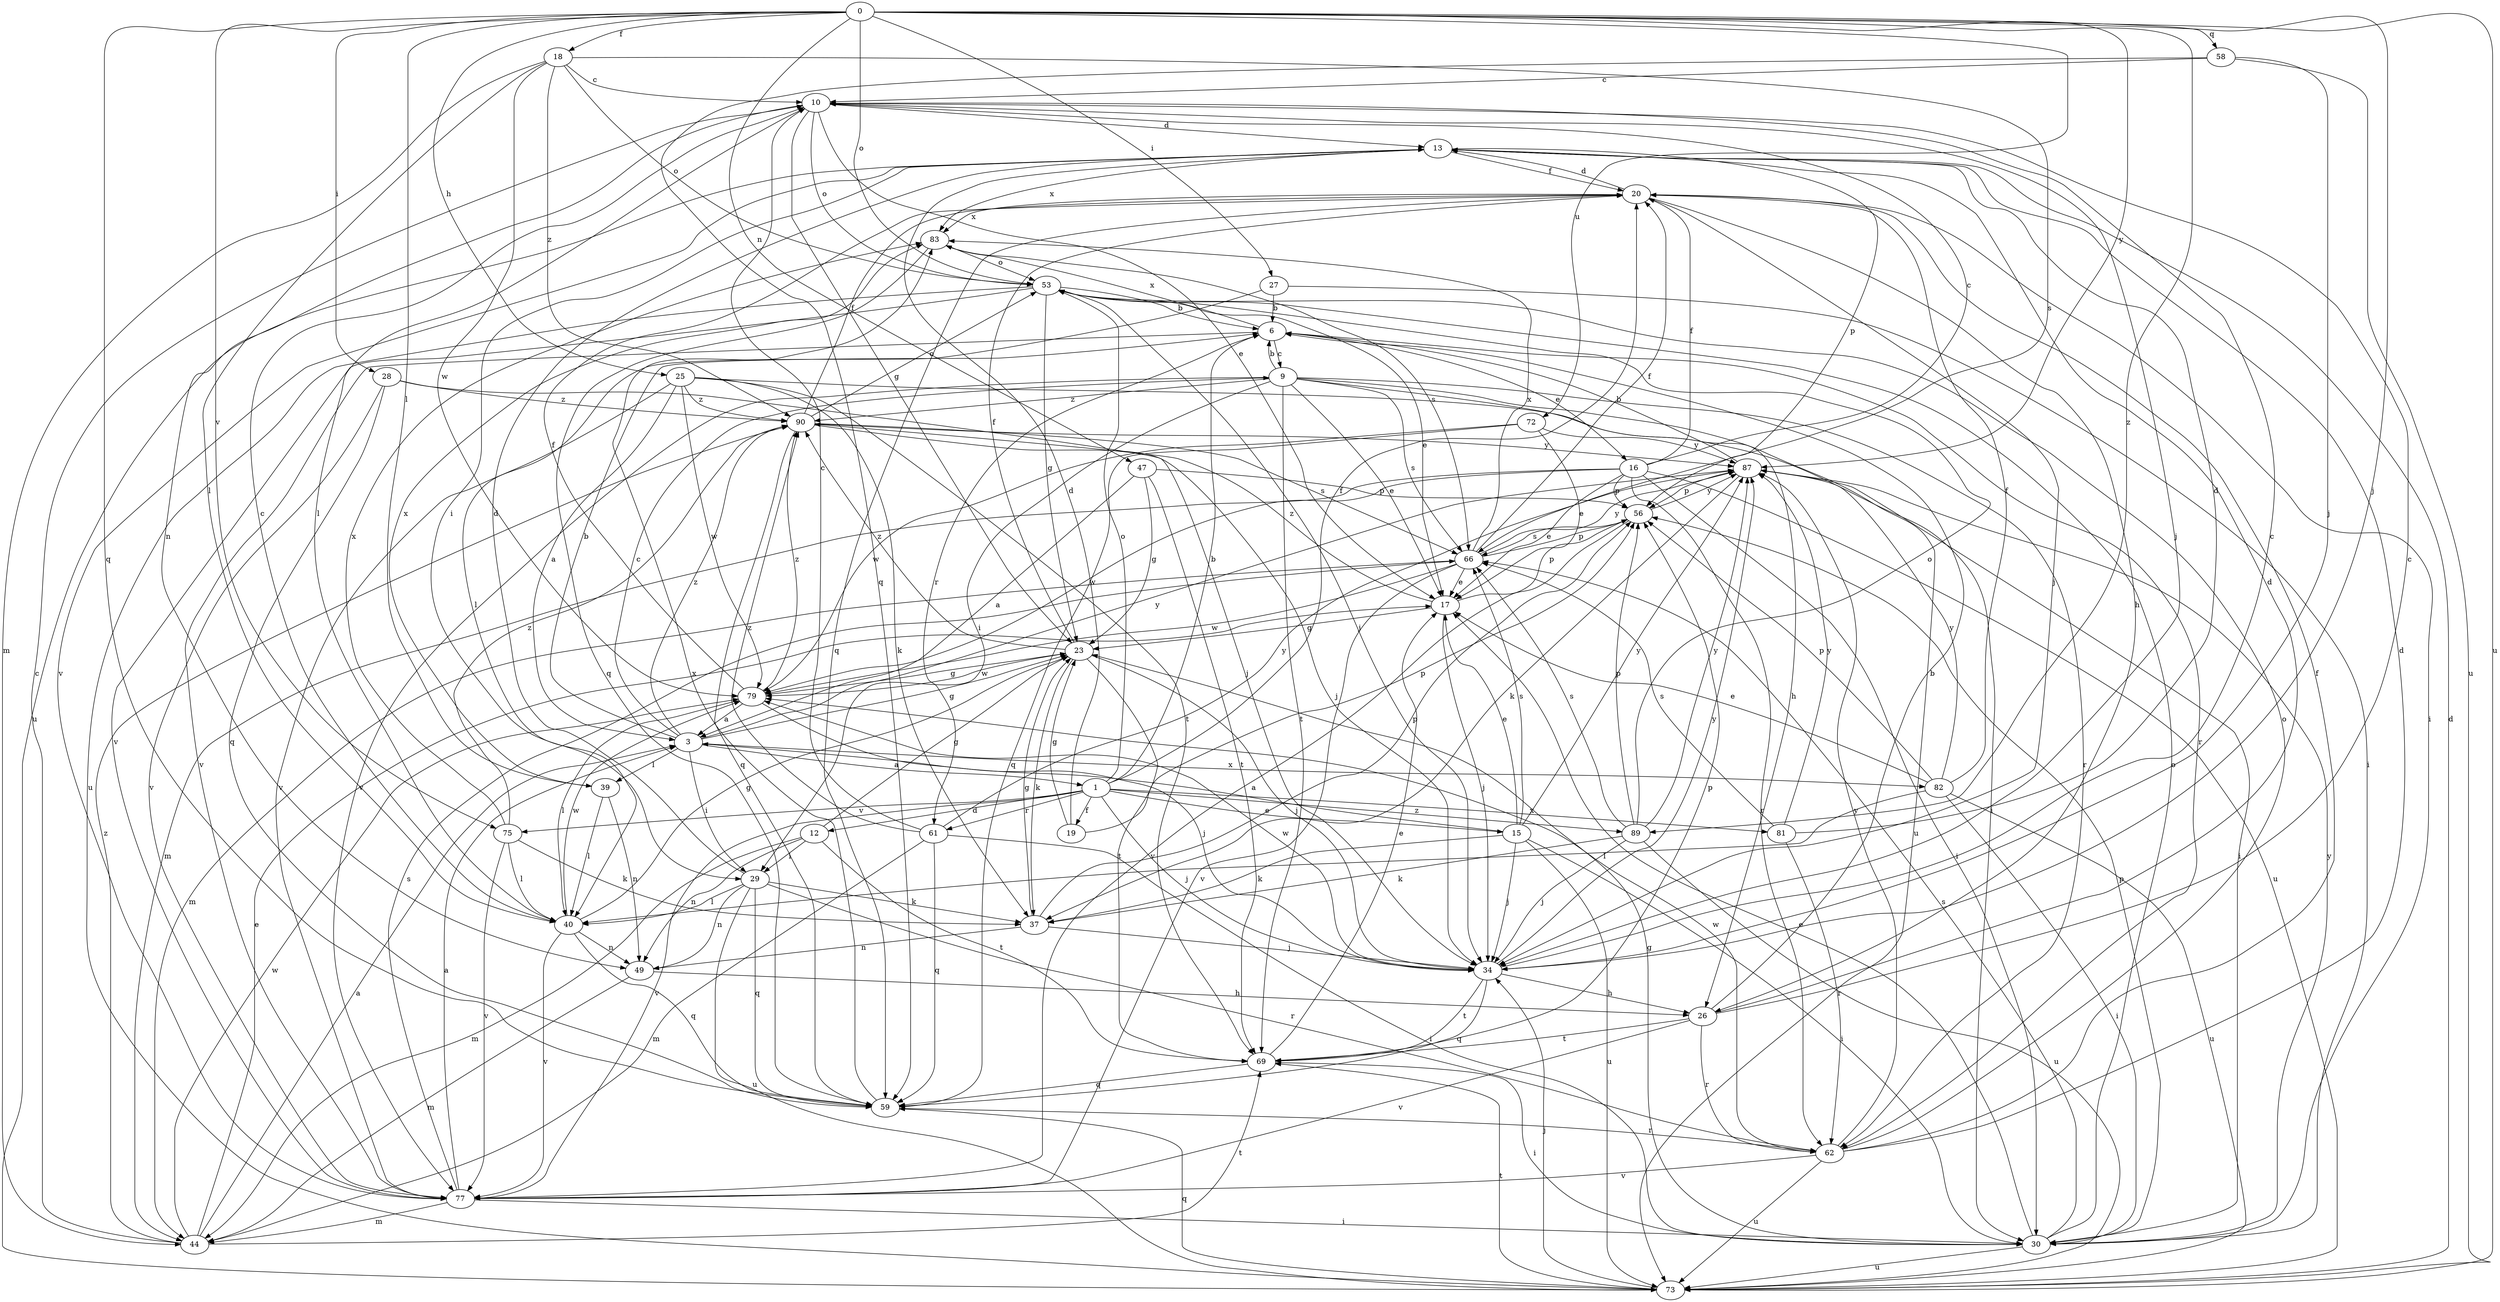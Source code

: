 strict digraph  {
0;
1;
3;
6;
9;
10;
12;
13;
15;
16;
17;
18;
19;
20;
23;
25;
26;
27;
28;
29;
30;
34;
37;
39;
40;
44;
47;
49;
53;
56;
58;
59;
61;
62;
66;
69;
72;
73;
75;
77;
79;
81;
82;
83;
87;
89;
90;
0 -> 18  [label=f];
0 -> 25  [label=h];
0 -> 27  [label=i];
0 -> 28  [label=i];
0 -> 34  [label=j];
0 -> 39  [label=l];
0 -> 47  [label=n];
0 -> 53  [label=o];
0 -> 58  [label=q];
0 -> 59  [label=q];
0 -> 72  [label=u];
0 -> 73  [label=u];
0 -> 75  [label=v];
0 -> 87  [label=y];
0 -> 89  [label=z];
1 -> 6  [label=b];
1 -> 12  [label=d];
1 -> 15  [label=e];
1 -> 19  [label=f];
1 -> 20  [label=f];
1 -> 34  [label=j];
1 -> 53  [label=o];
1 -> 61  [label=r];
1 -> 75  [label=v];
1 -> 77  [label=v];
1 -> 81  [label=x];
1 -> 89  [label=z];
3 -> 1  [label=a];
3 -> 6  [label=b];
3 -> 9  [label=c];
3 -> 23  [label=g];
3 -> 29  [label=i];
3 -> 39  [label=l];
3 -> 82  [label=x];
3 -> 87  [label=y];
3 -> 90  [label=z];
6 -> 9  [label=c];
6 -> 16  [label=e];
6 -> 61  [label=r];
6 -> 62  [label=r];
6 -> 77  [label=v];
6 -> 83  [label=x];
9 -> 6  [label=b];
9 -> 17  [label=e];
9 -> 26  [label=h];
9 -> 29  [label=i];
9 -> 62  [label=r];
9 -> 66  [label=s];
9 -> 69  [label=t];
9 -> 73  [label=u];
9 -> 77  [label=v];
9 -> 90  [label=z];
10 -> 13  [label=d];
10 -> 17  [label=e];
10 -> 23  [label=g];
10 -> 34  [label=j];
10 -> 40  [label=l];
10 -> 49  [label=n];
10 -> 53  [label=o];
12 -> 23  [label=g];
12 -> 29  [label=i];
12 -> 44  [label=m];
12 -> 49  [label=n];
12 -> 69  [label=t];
13 -> 20  [label=f];
13 -> 29  [label=i];
13 -> 56  [label=p];
13 -> 73  [label=u];
13 -> 77  [label=v];
13 -> 83  [label=x];
15 -> 3  [label=a];
15 -> 17  [label=e];
15 -> 30  [label=i];
15 -> 34  [label=j];
15 -> 37  [label=k];
15 -> 66  [label=s];
15 -> 73  [label=u];
15 -> 87  [label=y];
16 -> 10  [label=c];
16 -> 17  [label=e];
16 -> 20  [label=f];
16 -> 30  [label=i];
16 -> 44  [label=m];
16 -> 56  [label=p];
16 -> 62  [label=r];
16 -> 73  [label=u];
16 -> 79  [label=w];
17 -> 23  [label=g];
17 -> 34  [label=j];
17 -> 56  [label=p];
17 -> 90  [label=z];
18 -> 10  [label=c];
18 -> 40  [label=l];
18 -> 44  [label=m];
18 -> 53  [label=o];
18 -> 66  [label=s];
18 -> 79  [label=w];
18 -> 90  [label=z];
19 -> 13  [label=d];
19 -> 23  [label=g];
19 -> 56  [label=p];
20 -> 13  [label=d];
20 -> 26  [label=h];
20 -> 30  [label=i];
20 -> 34  [label=j];
20 -> 59  [label=q];
20 -> 83  [label=x];
23 -> 20  [label=f];
23 -> 34  [label=j];
23 -> 37  [label=k];
23 -> 69  [label=t];
23 -> 79  [label=w];
23 -> 90  [label=z];
25 -> 3  [label=a];
25 -> 30  [label=i];
25 -> 37  [label=k];
25 -> 69  [label=t];
25 -> 77  [label=v];
25 -> 79  [label=w];
25 -> 90  [label=z];
26 -> 6  [label=b];
26 -> 10  [label=c];
26 -> 13  [label=d];
26 -> 62  [label=r];
26 -> 69  [label=t];
26 -> 77  [label=v];
27 -> 6  [label=b];
27 -> 30  [label=i];
27 -> 40  [label=l];
28 -> 34  [label=j];
28 -> 59  [label=q];
28 -> 77  [label=v];
28 -> 90  [label=z];
29 -> 13  [label=d];
29 -> 37  [label=k];
29 -> 40  [label=l];
29 -> 49  [label=n];
29 -> 59  [label=q];
29 -> 62  [label=r];
29 -> 73  [label=u];
30 -> 17  [label=e];
30 -> 23  [label=g];
30 -> 53  [label=o];
30 -> 56  [label=p];
30 -> 66  [label=s];
30 -> 73  [label=u];
30 -> 87  [label=y];
34 -> 10  [label=c];
34 -> 26  [label=h];
34 -> 59  [label=q];
34 -> 69  [label=t];
34 -> 79  [label=w];
34 -> 87  [label=y];
37 -> 23  [label=g];
37 -> 34  [label=j];
37 -> 49  [label=n];
37 -> 56  [label=p];
39 -> 40  [label=l];
39 -> 49  [label=n];
39 -> 83  [label=x];
40 -> 10  [label=c];
40 -> 23  [label=g];
40 -> 49  [label=n];
40 -> 59  [label=q];
40 -> 77  [label=v];
40 -> 79  [label=w];
44 -> 3  [label=a];
44 -> 10  [label=c];
44 -> 17  [label=e];
44 -> 69  [label=t];
44 -> 79  [label=w];
44 -> 90  [label=z];
47 -> 3  [label=a];
47 -> 23  [label=g];
47 -> 56  [label=p];
47 -> 69  [label=t];
49 -> 26  [label=h];
49 -> 44  [label=m];
53 -> 6  [label=b];
53 -> 17  [label=e];
53 -> 23  [label=g];
53 -> 34  [label=j];
53 -> 73  [label=u];
53 -> 77  [label=v];
56 -> 66  [label=s];
56 -> 77  [label=v];
56 -> 87  [label=y];
58 -> 10  [label=c];
58 -> 34  [label=j];
58 -> 59  [label=q];
58 -> 73  [label=u];
59 -> 62  [label=r];
59 -> 83  [label=x];
61 -> 10  [label=c];
61 -> 30  [label=i];
61 -> 44  [label=m];
61 -> 59  [label=q];
61 -> 87  [label=y];
61 -> 90  [label=z];
62 -> 13  [label=d];
62 -> 20  [label=f];
62 -> 53  [label=o];
62 -> 73  [label=u];
62 -> 77  [label=v];
62 -> 79  [label=w];
62 -> 87  [label=y];
66 -> 17  [label=e];
66 -> 20  [label=f];
66 -> 44  [label=m];
66 -> 56  [label=p];
66 -> 77  [label=v];
66 -> 79  [label=w];
66 -> 83  [label=x];
66 -> 87  [label=y];
69 -> 17  [label=e];
69 -> 30  [label=i];
69 -> 56  [label=p];
69 -> 59  [label=q];
72 -> 17  [label=e];
72 -> 59  [label=q];
72 -> 79  [label=w];
72 -> 87  [label=y];
73 -> 13  [label=d];
73 -> 34  [label=j];
73 -> 59  [label=q];
73 -> 69  [label=t];
75 -> 37  [label=k];
75 -> 40  [label=l];
75 -> 77  [label=v];
75 -> 83  [label=x];
75 -> 90  [label=z];
77 -> 3  [label=a];
77 -> 30  [label=i];
77 -> 44  [label=m];
77 -> 66  [label=s];
79 -> 3  [label=a];
79 -> 20  [label=f];
79 -> 23  [label=g];
79 -> 34  [label=j];
79 -> 40  [label=l];
79 -> 90  [label=z];
81 -> 13  [label=d];
81 -> 62  [label=r];
81 -> 66  [label=s];
81 -> 87  [label=y];
82 -> 17  [label=e];
82 -> 20  [label=f];
82 -> 30  [label=i];
82 -> 40  [label=l];
82 -> 56  [label=p];
82 -> 73  [label=u];
82 -> 87  [label=y];
83 -> 53  [label=o];
83 -> 59  [label=q];
83 -> 66  [label=s];
87 -> 6  [label=b];
87 -> 30  [label=i];
87 -> 37  [label=k];
87 -> 56  [label=p];
89 -> 34  [label=j];
89 -> 37  [label=k];
89 -> 53  [label=o];
89 -> 56  [label=p];
89 -> 66  [label=s];
89 -> 73  [label=u];
89 -> 87  [label=y];
90 -> 20  [label=f];
90 -> 34  [label=j];
90 -> 53  [label=o];
90 -> 59  [label=q];
90 -> 66  [label=s];
90 -> 87  [label=y];
}
